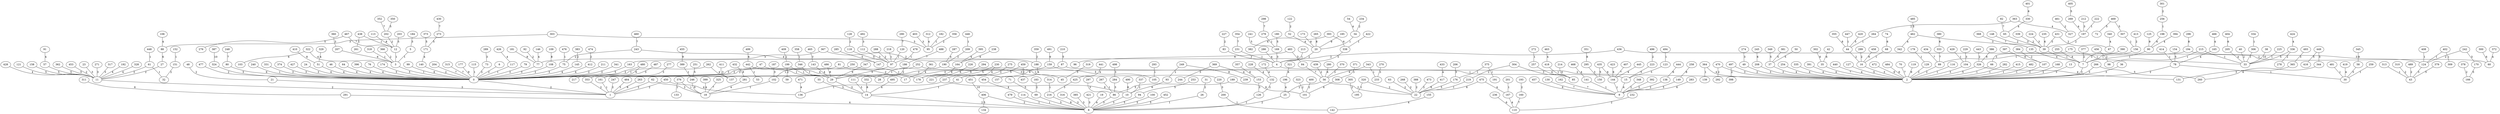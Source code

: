 graph {
	3 [label=3]
	0 [label=0]
	5 [label=5]
	12 [label=12]
	26 [label=26]
	8 [label=8]
	34 [label=34]
	20 [label=20]
	39 [label=39]
	7 [label=7]
	41 [label=41]
	14 [label=14]
	61 [label=61]
	32 [label=32]
	66 [label=66]
	2 [label=2]
	68 [label=68]
	16 [label=16]
	78 [label=78]
	30 [label=30]
	87 [label=87]
	15 [label=15]
	90 [label=90]
	102 [label=102]
	18 [label=18]
	114 [label=114]
	115 [label=115]
	116 [label=116]
	117 [label=117]
	120 [label=120]
	97 [label=97]
	126 [label=126]
	141 [label=141]
	9 [label=9]
	144 [label=144]
	152 [label=152]
	151 [label=151]
	156 [label=156]
	161 [label=161]
	1 [label=1]
	175 [label=175]
	33 [label=33]
	179 [label=179]
	129 [label=129]
	182 [label=182]
	95 [label=95]
	190 [label=190]
	29 [label=29]
	194 [label=194]
	89 [label=89]
	199 [label=199]
	200 [label=200]
	142 [label=142]
	201 [label=201]
	167 [label=167]
	213 [label=213]
	4 [label=4]
	215 [label=215]
	98 [label=98]
	218 [label=218]
	219 [label=219]
	22 [label=22]
	222 [label=222]
	197 [label=197]
	225 [label=225]
	231 [label=231]
	237 [label=237]
	136 [label=136]
	240 [label=240]
	250 [label=250]
	178 [label=178]
	252 [label=252]
	220 [label=220]
	256 [label=256]
	198 [label=198]
	259 [label=259]
	262 [label=262]
	264 [label=264]
	44 [label=44]
	267 [label=267]
	86 [label=86]
	272 [label=272]
	257 [label=257]
	279 [label=279]
	169 [label=169]
	282 [label=282]
	293 [label=293]
	105 [label=105]
	306 [label=306]
	307 [label=307]
	313 [label=313]
	43 [label=43]
	314 [label=314]
	216 [label=216]
	318 [label=318]
	320 [label=320]
	195 [label=195]
	334 [label=334]
	343 [label=343]
	233 [label=233]
	346 [label=346]
	358 [label=358]
	364 [label=364]
	139 [label=139]
	375 [label=375]
	191 [label=191]
	176 [label=176]
	376 [label=376]
	133 [label=133]
	389 [label=389]
	246 [label=246]
	402 [label=402]
	309 [label=309]
	124 [label=124]
	408 [label=408]
	414 [label=414]
	415 [label=415]
	418 [label=418]
	85 [label=85]
	422 [label=422]
	338 [label=338]
	429 [label=429]
	104 [label=104]
	438 [label=438]
	261 [label=261]
	442 [label=442]
	53 [label=53]
	446 [label=446]
	209 [label=209]
	447 [label=447]
	448 [label=448]
	476 [label=476]
	75 [label=75]
	478 [label=478]
	479 [label=479]
	481 [label=481]
	482 [label=482]
	494 [label=494]
	123 [label=123]
	6 [label=6]
	11 [label=11]
	25 [label=25]
	27 [label=27]
	31 [label=31]
	40 [label=40]
	48 [label=48]
	21 [label=21]
	56 [label=56]
	62 [label=62]
	63 [label=63]
	73 [label=73]
	79 [label=79]
	81 [label=81]
	17 [label=17]
	92 [label=92]
	77 [label=77]
	107 [label=107]
	108 [label=108]
	122 [label=122]
	52 [label=52]
	128 [label=128]
	118 [label=118]
	132 [label=132]
	138 [label=138]
	140 [label=140]
	148 [label=148]
	168 [label=168]
	183 [label=183]
	69 [label=69]
	186 [label=186]
	111 [label=111]
	193 [label=193]
	160 [label=160]
	59 [label=59]
	202 [label=202]
	211 [label=211]
	227 [label=227]
	83 [label=83]
	232 [label=232]
	110 [label=110]
	234 [label=234]
	242 [label=242]
	243 [label=243]
	247 [label=247]
	249 [label=249]
	93 [label=93]
	268 [label=268]
	275 [label=275]
	288 [label=288]
	299 [label=299]
	301 [label=301]
	304 [label=304]
	305 [label=305]
	310 [label=310]
	323 [label=323]
	101 [label=101]
	336 [label=336]
	278 [label=278]
	337 [label=337]
	10 [label=10]
	339 [label=339]
	341 [label=341]
	348 [label=348]
	353 [label=353]
	356 [label=356]
	359 [label=359]
	188 [label=188]
	363 [label=363]
	366 [label=366]
	367 [label=367]
	370 [label=370]
	377 [label=377]
	378 [label=378]
	166 [label=166]
	383 [label=383]
	145 [label=145]
	384 [label=384]
	388 [label=388]
	392 [label=392]
	400 [label=400]
	406 [label=406]
	409 [label=409]
	413 [label=413]
	431 [label=431]
	67 [label=67]
	436 [label=436]
	163 [label=163]
	60 [label=60]
	439 [label=439]
	443 [label=443]
	326 [label=326]
	450 [label=450]
	453 [label=453]
	456 [label=456]
	459 [label=459]
	437 [label=437]
	461 [label=461]
	327 [label=327]
	470 [label=470]
	292 [label=292]
	473 [label=473]
	474 [label=474]
	412 [label=412]
	477 [label=477]
	480 [label=480]
	489 [label=489]
	496 [label=496]
	223 [label=223]
	497 [label=497]
	398 [label=398]
	13 [label=13]
	23 [label=23]
	36 [label=36]
	47 [label=47]
	49 [label=49]
	58 [label=58]
	65 [label=65]
	112 [label=112]
	153 [label=153]
	184 [label=184]
	187 [label=187]
	45 [label=45]
	206 [label=206]
	208 [label=208]
	212 [label=212]
	224 [label=224]
	229 [label=229]
	266 [label=266]
	270 [label=270]
	271 [label=271]
	274 [label=274]
	277 [label=277]
	284 [label=284]
	289 [label=289]
	295 [label=295]
	150 [label=150]
	297 [label=297]
	303 [label=303]
	88 [label=88]
	316 [label=316]
	317 [label=317]
	319 [label=319]
	331 [label=331]
	360 [label=360]
	207 [label=207]
	365 [label=365]
	131 [label=131]
	369 [label=369]
	244 [label=244]
	371 [label=371]
	308 [label=308]
	374 [label=374]
	385 [label=385]
	390 [label=390]
	403 [label=403]
	411 [label=411]
	137 [label=137]
	421 [label=421]
	425 [label=425]
	427 [label=427]
	449 [label=449]
	344 [label=344]
	462 [label=462]
	135 [label=135]
	464 [label=464]
	465 [label=465]
	143 [label=143]
	487 [label=487]
	492 [label=492]
	493 [label=493]
	498 [label=498]
	19 [label=19]
	24 [label=24]
	37 [label=37]
	46 [label=46]
	28 [label=28]
	51 [label=51]
	54 [label=54]
	64 [label=64]
	91 [label=91]
	57 [label=57]
	106 [label=106]
	146 [label=146]
	155 [label=155]
	165 [label=165]
	171 [label=171]
	172 [label=172]
	157 [label=157]
	192 [label=192]
	196 [label=196]
	205 [label=205]
	214 [label=214]
	228 [label=228]
	230 [label=230]
	221 [label=221]
	147 [label=147]
	254 [label=254]
	269 [label=269]
	281 [label=281]
	286 [label=286]
	287 [label=287]
	291 [label=291]
	312 [label=312]
	322 [label=322]
	328 [label=328]
	329 [label=329]
	330 [label=330]
	335 [label=335]
	340 [label=340]
	260 [label=260]
	361 [label=361]
	372 [label=372]
	391 [label=391]
	394 [label=394]
	395 [label=395]
	164 [label=164]
	396 [label=396]
	399 [label=399]
	419 [label=419]
	424 [label=424]
	426 [label=426]
	428 [label=428]
	433 [label=433]
	417 [label=417]
	440 [label=440]
	441 [label=441]
	445 [label=445]
	454 [label=454]
	342 [label=342]
	463 [label=463]
	466 [label=466]
	468 [label=468]
	471 [label=471]
	475 [label=475]
	495 [label=495]
	50 [label=50]
	55 [label=55]
	71 [label=71]
	76 [label=76]
	94 [label=94]
	100 [label=100]
	121 [label=121]
	127 [label=127]
	149 [label=149]
	154 [label=154]
	158 [label=158]
	159 [label=159]
	170 [label=170]
	174 [label=174]
	180 [label=180]
	189 [label=189]
	203 [label=203]
	210 [label=210]
	241 [label=241]
	251 [label=251]
	253 [label=253]
	273 [label=273]
	285 [label=285]
	324 [label=324]
	349 [label=349]
	350 [label=350]
	362 [label=362]
	373 [label=373]
	379 [label=379]
	381 [label=381]
	405 [label=405]
	134 [label=134]
	420 [label=420]
	435 [label=435]
	416 [label=416]
	452 [label=452]
	467 [label=467]
	276 [label=276]
	469 [label=469]
	72 [label=72]
	483 [label=483]
	84 [label=84]
	485 [label=485]
	42 [label=42]
	35 [label=35]
	74 [label=74]
	80 [label=80]
	99 [label=99]
	173 [label=173]
	226 [label=226]
	235 [label=235]
	236 [label=236]
	238 [label=238]
	245 [label=245]
	255 [label=255]
	263 [label=263]
	280 [label=280]
	283 [label=283]
	300 [label=300]
	302 [label=302]
	311 [label=311]
	321 [label=321]
	103 [label=103]
	357 [label=357]
	380 [label=380]
	333 [label=333]
	393 [label=393]
	382 [label=382]
	397 [label=397]
	401 [label=401]
	404 [label=404]
	423 [label=423]
	444 [label=444]
	457 [label=457]
	472 [label=472]
	217 [label=217]
	96 [label=96]
	484 [label=484]
	490 [label=490]
	491 [label=491]
	499 [label=499]
	70 [label=70]
	82 [label=82]
	130 [label=130]
	162 [label=162]
	204 [label=204]
	248 [label=248]
	290 [label=290]
	298 [label=298]
	315 [label=315]
	325 [label=325]
	352 [label=352]
	354 [label=354]
	368 [label=368]
	407 [label=407]
	430 [label=430]
	434 [label=434]
	460 [label=460]
	488 [label=488]
	109 [label=109]
	113 [label=113]
	239 [label=239]
	258 [label=258]
	265 [label=265]
	296 [label=296]
	332 [label=332]
	351 [label=351]
	355 [label=355]
	386 [label=386]
	410 [label=410]
	432 [label=432]
	486 [label=486]
	119 [label=119]
	125 [label=125]
	177 [label=177]
	181 [label=181]
	185 [label=185]
	294 [label=294]
	345 [label=345]
	347 [label=347]
	455 [label=455]
	458 [label=458]
	38 [label=38]
	387 [label=387]
	451 [label=451]
	3 -- 0 [label=1]
	5 -- 3 [label=1]
	12 -- 3 [label=1]
	26 -- 8 [label=1]
	34 -- 20 [label=1]
	39 -- 7 [label=1]
	41 -- 14 [label=1]
	61 -- 32 [label=1]
	66 -- 2 [label=1]
	68 -- 16 [label=1]
	78 -- 30 [label=1]
	87 -- 15 [label=1]
	90 -- 7 [label=1]
	102 -- 18 [label=1]
	114 -- 8 [label=1]
	115 -- 0 [label=1]
	116 -- 2 [label=1]
	117 -- 0 [label=1]
	120 -- 97 [label=1]
	126 -- 8 [label=1]
	141 -- 9 [label=1]
	144 -- 9 [label=1]
	152 -- 151 [label=1]
	156 -- 7 [label=1]
	161 -- 1 [label=1]
	175 -- 33 [label=1]
	179 -- 129 [label=1]
	182 -- 95 [label=1]
	190 -- 29 [label=1]
	194 -- 89 [label=1]
	199 -- 29 [label=1]
	200 -- 142 [label=1]
	201 -- 167 [label=1]
	213 -- 4 [label=1]
	215 -- 98 [label=1]
	215 -- 33 [label=1]
	218 -- 97 [label=1]
	219 -- 22 [label=1]
	222 -- 197 [label=1]
	225 -- 33 [label=1]
	231 -- 4 [label=1]
	237 -- 136 [label=1]
	240 -- 0 [label=1]
	250 -- 178 [label=1]
	250 -- 102 [label=1]
	252 -- 220 [label=1]
	256 -- 198 [label=1]
	259 -- 30 [label=1]
	262 -- 0 [label=1]
	264 -- 44 [label=1]
	267 -- 86 [label=1]
	272 -- 257 [label=1]
	279 -- 169 [label=1]
	282 -- 2 [label=1]
	293 -- 105 [label=1]
	306 -- 33 [label=1]
	307 -- 156 [label=1]
	313 -- 43 [label=1]
	314 -- 216 [label=1]
	318 -- 3 [label=1]
	320 -- 195 [label=1]
	334 -- 306 [label=1]
	343 -- 233 [label=1]
	346 -- 29 [label=1]
	358 -- 346 [label=1]
	364 -- 139 [label=1]
	375 -- 191 [label=1]
	375 -- 176 [label=1]
	376 -- 133 [label=1]
	376 -- 18 [label=1]
	389 -- 246 [label=1]
	402 -- 309 [label=1]
	402 -- 124 [label=1]
	408 -- 124 [label=1]
	414 -- 78 [label=1]
	415 -- 2 [label=1]
	418 -- 85 [label=1]
	422 -- 338 [label=1]
	429 -- 104 [label=1]
	438 -- 261 [label=1]
	438 -- 12 [label=1]
	442 -- 53 [label=1]
	442 -- 29 [label=1]
	446 -- 209 [label=1]
	447 -- 44 [label=1]
	448 -- 61 [label=1]
	476 -- 75 [label=1]
	478 -- 97 [label=1]
	479 -- 8 [label=1]
	481 -- 30 [label=1]
	482 -- 2 [label=1]
	494 -- 123 [label=1]
	0 -- 1 [label=2]
	4 -- 2 [label=2]
	4 -- 0 [label=2]
	6 -- 0 [label=2]
	7 -- 2 [label=2]
	11 -- 1 [label=2]
	14 -- 8 [label=2]
	20 -- 4 [label=2]
	25 -- 8 [label=2]
	27 -- 11 [label=2]
	31 -- 26 [label=2]
	40 -- 33 [label=2]
	44 -- 16 [label=2]
	48 -- 21 [label=2]
	56 -- 25 [label=2]
	56 -- 22 [label=2]
	61 -- 11 [label=2]
	62 -- 1 [label=2]
	63 -- 22 [label=2]
	73 -- 0 [label=2]
	78 -- 2 [label=2]
	79 -- 0 [label=2]
	81 -- 17 [label=2]
	81 -- 0 [label=2]
	87 -- 0 [label=2]
	89 -- 2 [label=2]
	92 -- 77 [label=2]
	107 -- 2 [label=2]
	108 -- 0 [label=2]
	122 -- 52 [label=2]
	128 -- 118 [label=2]
	129 -- 2 [label=2]
	132 -- 126 [label=2]
	138 -- 9 [label=2]
	140 -- 0 [label=2]
	148 -- 39 [label=2]
	151 -- 32 [label=2]
	168 -- 2 [label=2]
	183 -- 69 [label=2]
	186 -- 111 [label=2]
	193 -- 160 [label=2]
	197 -- 39 [label=2]
	199 -- 59 [label=2]
	202 -- 12 [label=2]
	209 -- 190 [label=2]
	211 -- 0 [label=2]
	227 -- 83 [label=2]
	232 -- 110 [label=2]
	234 -- 34 [label=2]
	242 -- 124 [label=2]
	243 -- 75 [label=2]
	247 -- 1 [label=2]
	249 -- 93 [label=2]
	252 -- 0 [label=2]
	268 -- 22 [label=2]
	275 -- 237 [label=2]
	288 -- 97 [label=2]
	299 -- 16 [label=2]
	301 -- 256 [label=2]
	304 -- 219 [label=2]
	305 -- 195 [label=2]
	310 -- 43 [label=2]
	320 -- 22 [label=2]
	323 -- 101 [label=2]
	336 -- 278 [label=2]
	337 -- 10 [label=2]
	339 -- 39 [label=2]
	341 -- 0 [label=2]
	348 -- 9 [label=2]
	353 -- 1 [label=2]
	356 -- 95 [label=2]
	359 -- 188 [label=2]
	363 -- 264 [label=2]
	366 -- 3 [label=2]
	367 -- 188 [label=2]
	370 -- 56 [label=2]
	377 -- 7 [label=2]
	378 -- 166 [label=2]
	383 -- 145 [label=2]
	384 -- 107 [label=2]
	388 -- 22 [label=2]
	392 -- 9 [label=2]
	400 -- 101 [label=2]
	406 -- 8 [label=2]
	409 -- 199 [label=2]
	413 -- 156 [label=2]
	431 -- 67 [label=2]
	436 -- 163 [label=2]
	436 -- 60 [label=2]
	439 -- 56 [label=2]
	443 -- 326 [label=2]
	450 -- 1 [label=2]
	453 -- 11 [label=2]
	456 -- 98 [label=2]
	459 -- 437 [label=2]
	461 -- 327 [label=2]
	470 -- 292 [label=2]
	473 -- 22 [label=2]
	474 -- 412 [label=2]
	477 -- 0 [label=2]
	480 -- 0 [label=2]
	489 -- 43 [label=2]
	496 -- 223 [label=2]
	497 -- 398 [label=2]
	497 -- 2 [label=2]
	10 -- 8 [label=3]
	13 -- 2 [label=3]
	16 -- 2 [label=3]
	21 -- 1 [label=3]
	23 -- 11 [label=3]
	29 -- 14 [label=3]
	36 -- 2 [label=3]
	47 -- 0 [label=3]
	49 -- 2 [label=3]
	58 -- 30 [label=3]
	62 -- 18 [label=3]
	65 -- 39 [label=3]
	75 -- 0 [label=3]
	77 -- 0 [label=3]
	83 -- 4 [label=3]
	86 -- 8 [label=3]
	97 -- 29 [label=3]
	104 -- 2 [label=3]
	111 -- 14 [label=3]
	112 -- 97 [label=3]
	123 -- 15 [label=3]
	124 -- 43 [label=3]
	153 -- 126 [label=3]
	169 -- 4 [label=3]
	175 -- 66 [label=3]
	184 -- 5 [label=3]
	187 -- 102 [label=3]
	190 -- 45 [label=3]
	194 -- 124 [label=3]
	206 -- 176 [label=3]
	208 -- 2 [label=3]
	212 -- 197 [label=3]
	220 -- 200 [label=3]
	224 -- 39 [label=3]
	229 -- 104 [label=3]
	266 -- 2 [label=3]
	270 -- 233 [label=3]
	271 -- 11 [label=3]
	274 -- 49 [label=3]
	277 -- 161 [label=3]
	284 -- 86 [label=3]
	289 -- 73 [label=3]
	295 -- 150 [label=3]
	297 -- 86 [label=3]
	303 -- 88 [label=3]
	304 -- 85 [label=3]
	316 -- 8 [label=3]
	317 -- 11 [label=3]
	319 -- 45 [label=3]
	331 -- 0 [label=3]
	338 -- 4 [label=3]
	360 -- 207 [label=3]
	365 -- 131 [label=3]
	367 -- 77 [label=3]
	369 -- 244 [label=3]
	371 -- 308 [label=3]
	374 -- 0 [label=3]
	385 -- 8 [label=3]
	390 -- 7 [label=3]
	403 -- 95 [label=3]
	411 -- 137 [label=3]
	421 -- 8 [label=3]
	425 -- 216 [label=3]
	427 -- 0 [label=3]
	431 -- 39 [label=3]
	449 -- 344 [label=3]
	462 -- 135 [label=3]
	464 -- 1 [label=3]
	465 -- 143 [label=3]
	470 -- 2 [label=3]
	487 -- 353 [label=3]
	492 -- 112 [label=3]
	493 -- 365 [label=3]
	498 -- 284 [label=3]
	15 -- 9 [label=4]
	19 -- 8 [label=4]
	24 -- 0 [label=4]
	37 -- 2 [label=4]
	46 -- 0 [label=4]
	47 -- 28 [label=4]
	51 -- 0 [label=4]
	52 -- 20 [label=4]
	54 -- 34 [label=4]
	64 -- 0 [label=4]
	91 -- 57 [label=4]
	106 -- 88 [label=4]
	135 -- 7 [label=4]
	143 -- 29 [label=4]
	145 -- 0 [label=4]
	146 -- 77 [label=4]
	155 -- 142 [label=4]
	165 -- 78 [label=4]
	167 -- 110 [label=4]
	171 -- 140 [label=4]
	172 -- 132 [label=4]
	188 -- 157 [label=4]
	192 -- 11 [label=4]
	196 -- 25 [label=4]
	205 -- 33 [label=4]
	214 -- 85 [label=4]
	228 -- 132 [label=4]
	230 -- 221 [label=4]
	243 -- 147 [label=4]
	254 -- 2 [label=4]
	257 -- 85 [label=4]
	262 -- 137 [label=4]
	269 -- 197 [label=4]
	281 -- 18 [label=4]
	286 -- 4 [label=4]
	287 -- 190 [label=4]
	291 -- 8 [label=4]
	308 -- 101 [label=4]
	312 -- 95 [label=4]
	322 -- 3 [label=4]
	326 -- 131 [label=4]
	328 -- 11 [label=4]
	329 -- 51 [label=4]
	330 -- 65 [label=4]
	335 -- 2 [label=4]
	340 -- 67 [label=4]
	344 -- 260 [label=4]
	361 -- 28 [label=4]
	363 -- 327 [label=4]
	364 -- 2 [label=4]
	369 -- 153 [label=4]
	372 -- 60 [label=4]
	391 -- 2 [label=4]
	394 -- 90 [label=4]
	395 -- 164 [label=4]
	396 -- 0 [label=4]
	399 -- 18 [label=4]
	412 -- 0 [label=4]
	419 -- 30 [label=4]
	424 -- 336 [label=4]
	426 -- 117 [label=4]
	428 -- 11 [label=4]
	433 -- 417 [label=4]
	440 -- 2 [label=4]
	441 -- 425 [label=4]
	445 -- 144 [label=4]
	450 -- 136 [label=4]
	454 -- 114 [label=4]
	462 -- 342 [label=4]
	463 -- 418 [label=4]
	466 -- 165 [label=4]
	468 -- 141 [label=4]
	471 -- 136 [label=4]
	475 -- 167 [label=4]
	495 -- 14 [label=4]
	50 -- 37 [label=5]
	55 -- 14 [label=5]
	57 -- 11 [label=5]
	69 -- 8 [label=5]
	71 -- 69 [label=5]
	76 -- 0 [label=5]
	94 -- 8 [label=5]
	100 -- 8 [label=5]
	118 -- 97 [label=5]
	121 -- 11 [label=5]
	127 -- 2 [label=5]
	149 -- 9 [label=5]
	154 -- 78 [label=5]
	158 -- 11 [label=5]
	159 -- 105 [label=5]
	163 -- 0 [label=5]
	170 -- 166 [label=5]
	174 -- 0 [label=5]
	176 -- 22 [label=5]
	180 -- 169 [label=5]
	189 -- 86 [label=5]
	203 -- 12 [label=5]
	210 -- 87 [label=5]
	223 -- 15 [label=5]
	230 -- 178 [label=5]
	241 -- 169 [label=5]
	242 -- 170 [label=5]
	251 -- 246 [label=5]
	253 -- 94 [label=5]
	266 -- 260 [label=5]
	273 -- 171 [label=5]
	285 -- 147 [label=5]
	303 -- 95 [label=5]
	324 -- 0 [label=5]
	326 -- 2 [label=5]
	336 -- 33 [label=5]
	349 -- 37 [label=5]
	350 -- 202 [label=5]
	362 -- 11 [label=5]
	373 -- 171 [label=5]
	379 -- 43 [label=5]
	381 -- 37 [label=5]
	405 -- 269 [label=5]
	406 -- 134 [label=5]
	420 -- 44 [label=5]
	435 -- 150 [label=5]
	449 -- 416 [label=5]
	452 -- 8 [label=5]
	459 -- 41 [label=5]
	467 -- 276 [label=5]
	469 -- 307 [label=5]
	469 -- 72 [label=5]
	483 -- 84 [label=5]
	485 -- 462 [label=5]
	42 -- 35 [label=6]
	74 -- 68 [label=6]
	80 -- 0 [label=6]
	88 -- 27 [label=6]
	93 -- 10 [label=6]
	99 -- 0 [label=6]
	159 -- 41 [label=6]
	164 -- 17 [label=6]
	173 -- 20 [label=6]
	189 -- 101 [label=6]
	198 -- 90 [label=6]
	207 -- 3 [label=6]
	226 -- 178 [label=6]
	235 -- 39 [label=6]
	236 -- 110 [label=6]
	237 -- 10 [label=6]
	238 -- 164 [label=6]
	245 -- 208 [label=6]
	246 -- 18 [label=6]
	255 -- 7 [label=6]
	263 -- 1 [label=6]
	280 -- 56 [label=6]
	283 -- 9 [label=6]
	300 -- 60 [label=6]
	302 -- 35 [label=6]
	311 -- 291 [label=6]
	321 -- 196 [label=6]
	322 -- 103 [label=6]
	343 -- 56 [label=6]
	357 -- 153 [label=6]
	380 -- 333 [label=6]
	393 -- 382 [label=6]
	393 -- 338 [label=6]
	397 -- 107 [label=6]
	401 -- 330 [label=6]
	404 -- 205 [label=6]
	417 -- 22 [label=6]
	423 -- 144 [label=6]
	435 -- 144 [label=6]
	444 -- 138 [label=6]
	457 -- 9 [label=6]
	472 -- 2 [label=6]
	475 -- 22 [label=6]
	480 -- 217 [label=6]
	483 -- 96 [label=6]
	484 -- 2 [label=6]
	490 -- 10 [label=6]
	491 -- 159 [label=6]
	499 -- 442 [label=6]
	35 -- 2 [label=7]
	70 -- 2 [label=7]
	82 -- 65 [label=7]
	84 -- 56 [label=7]
	130 -- 9 [label=7]
	160 -- 110 [label=7]
	162 -- 9 [label=7]
	204 -- 0 [label=7]
	248 -- 80 [label=7]
	290 -- 120 [label=7]
	298 -- 279 [label=7]
	315 -- 0 [label=7]
	325 -- 18 [label=7]
	333 -- 89 [label=7]
	352 -- 202 [label=7]
	354 -- 231 [label=7]
	368 -- 135 [label=7]
	407 -- 144 [label=7]
	430 -- 273 [label=7]
	434 -- 89 [label=7]
	460 -- 243 [label=7]
	467 -- 12 [label=7]
	488 -- 186 [label=7]
	109 -- 108 [label=8]
	113 -- 12 [label=8]
	216 -- 8 [label=8]
	249 -- 239 [label=8]
	258 -- 149 [label=8]
	265 -- 20 [label=8]
	296 -- 194 [label=8]
	332 -- 14 [label=8]
	351 -- 295 [label=8]
	355 -- 44 [label=8]
	386 -- 326 [label=8]
	410 -- 51 [label=8]
	432 -- 281 [label=8]
	486 -- 29 [label=8]
	119 -- 2 [label=9]
	125 -- 90 [label=9]
	177 -- 0 [label=9]
	181 -- 77 [label=9]
	185 -- 20 [label=9]
	294 -- 178 [label=9]
	345 -- 58 [label=9]
	347 -- 29 [label=9]
	455 -- 389 [label=9]
	458 -- 16 [label=9]
	38 -- 33 [label=10]
	387 -- 324 [label=10]
	451 -- 406 [label=10]
}
